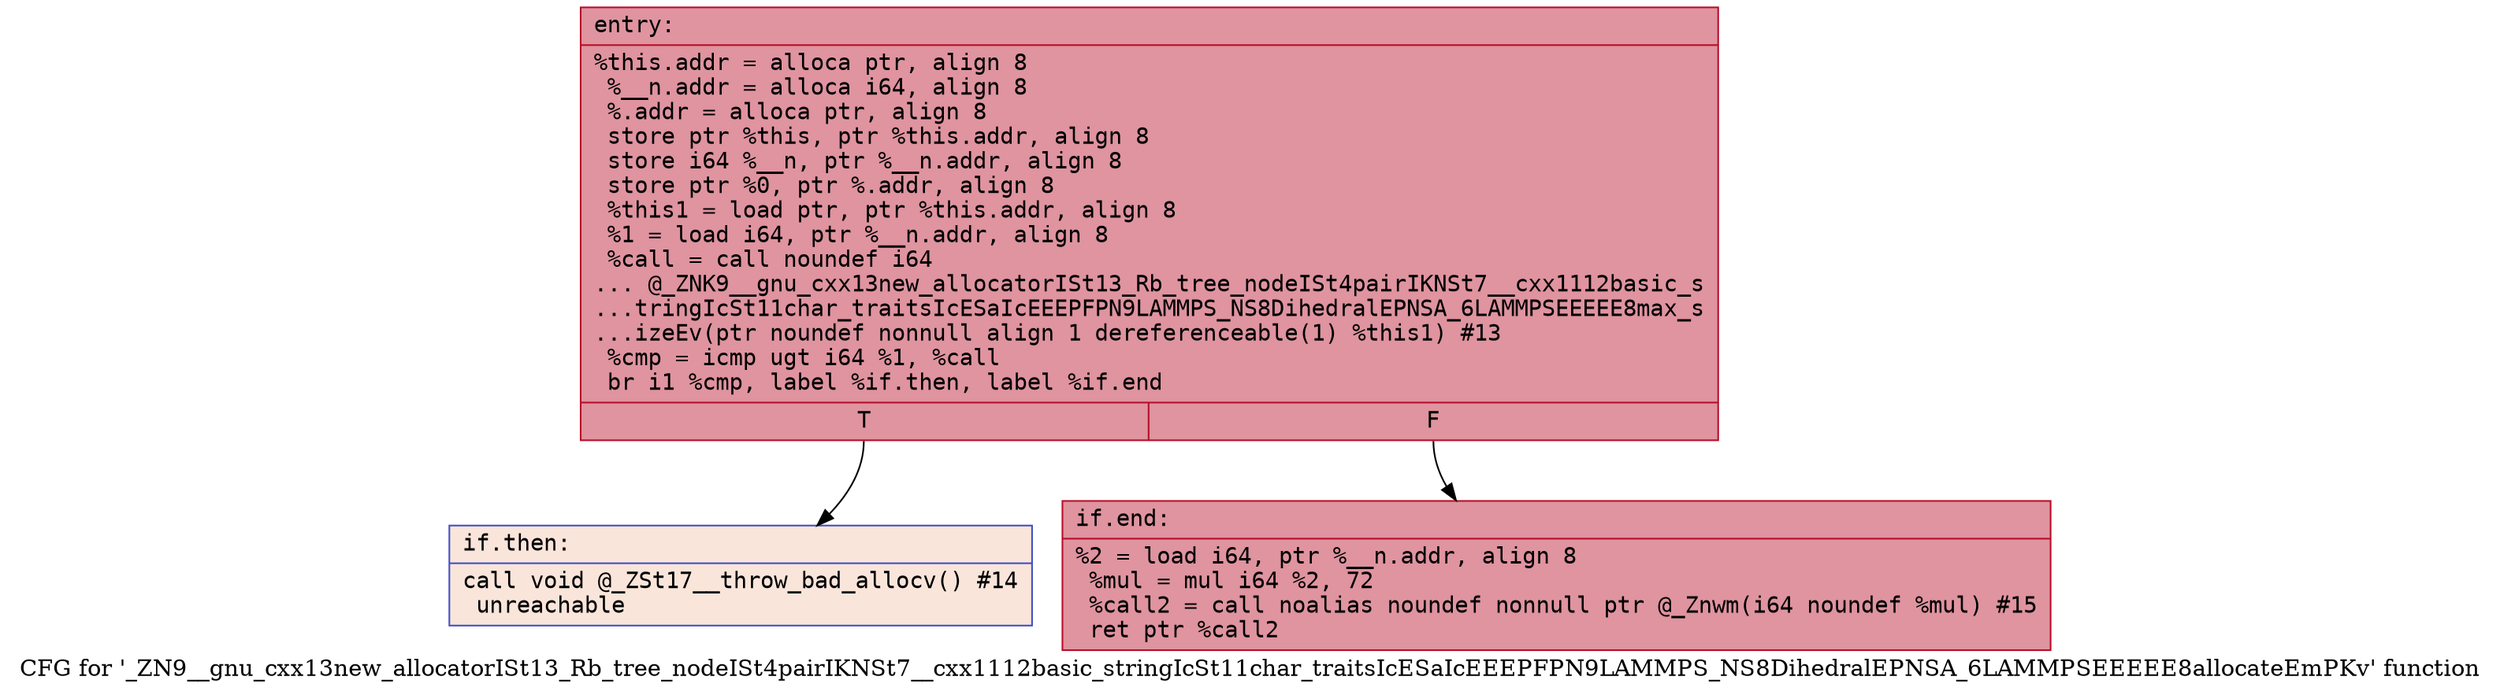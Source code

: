 digraph "CFG for '_ZN9__gnu_cxx13new_allocatorISt13_Rb_tree_nodeISt4pairIKNSt7__cxx1112basic_stringIcSt11char_traitsIcESaIcEEEPFPN9LAMMPS_NS8DihedralEPNSA_6LAMMPSEEEEE8allocateEmPKv' function" {
	label="CFG for '_ZN9__gnu_cxx13new_allocatorISt13_Rb_tree_nodeISt4pairIKNSt7__cxx1112basic_stringIcSt11char_traitsIcESaIcEEEPFPN9LAMMPS_NS8DihedralEPNSA_6LAMMPSEEEEE8allocateEmPKv' function";

	Node0x563a5e273a40 [shape=record,color="#b70d28ff", style=filled, fillcolor="#b70d2870" fontname="Courier",label="{entry:\l|  %this.addr = alloca ptr, align 8\l  %__n.addr = alloca i64, align 8\l  %.addr = alloca ptr, align 8\l  store ptr %this, ptr %this.addr, align 8\l  store i64 %__n, ptr %__n.addr, align 8\l  store ptr %0, ptr %.addr, align 8\l  %this1 = load ptr, ptr %this.addr, align 8\l  %1 = load i64, ptr %__n.addr, align 8\l  %call = call noundef i64\l... @_ZNK9__gnu_cxx13new_allocatorISt13_Rb_tree_nodeISt4pairIKNSt7__cxx1112basic_s\l...tringIcSt11char_traitsIcESaIcEEEPFPN9LAMMPS_NS8DihedralEPNSA_6LAMMPSEEEEE8max_s\l...izeEv(ptr noundef nonnull align 1 dereferenceable(1) %this1) #13\l  %cmp = icmp ugt i64 %1, %call\l  br i1 %cmp, label %if.then, label %if.end\l|{<s0>T|<s1>F}}"];
	Node0x563a5e273a40:s0 -> Node0x563a5e274140[tooltip="entry -> if.then\nProbability 0.00%" ];
	Node0x563a5e273a40:s1 -> Node0x563a5e2741b0[tooltip="entry -> if.end\nProbability 100.00%" ];
	Node0x563a5e274140 [shape=record,color="#3d50c3ff", style=filled, fillcolor="#f4c5ad70" fontname="Courier",label="{if.then:\l|  call void @_ZSt17__throw_bad_allocv() #14\l  unreachable\l}"];
	Node0x563a5e2741b0 [shape=record,color="#b70d28ff", style=filled, fillcolor="#b70d2870" fontname="Courier",label="{if.end:\l|  %2 = load i64, ptr %__n.addr, align 8\l  %mul = mul i64 %2, 72\l  %call2 = call noalias noundef nonnull ptr @_Znwm(i64 noundef %mul) #15\l  ret ptr %call2\l}"];
}
